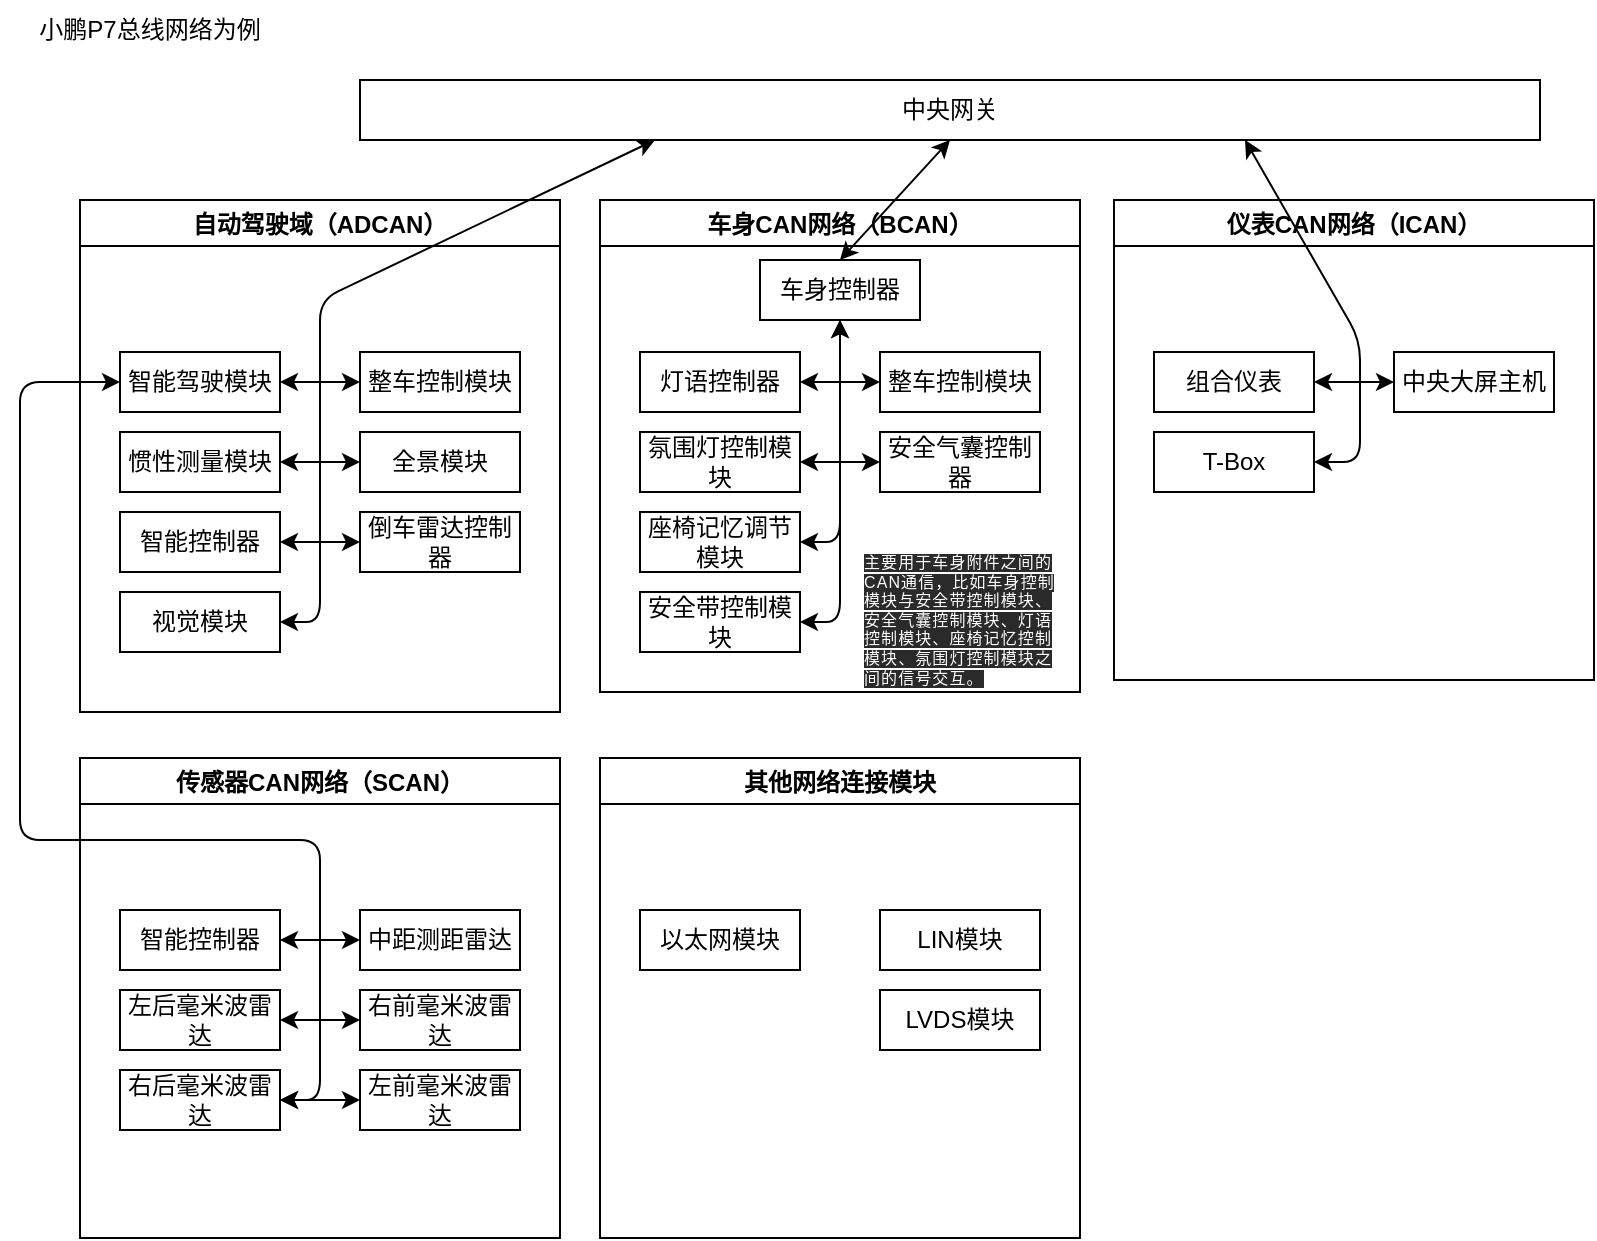 <mxfile>
    <diagram id="RREEJKZW6znYRXV1Z6Xt" name="Page-1">
        <mxGraphModel dx="505" dy="907" grid="1" gridSize="10" guides="1" tooltips="1" connect="1" arrows="1" fold="1" page="1" pageScale="1" pageWidth="827" pageHeight="1169" math="0" shadow="0">
            <root>
                <mxCell id="0"/>
                <mxCell id="1" parent="0"/>
                <mxCell id="4" value="小鹏P7总线网络为例" style="text;html=1;strokeColor=none;fillColor=none;align=center;verticalAlign=middle;whiteSpace=wrap;rounded=0;" vertex="1" parent="1">
                    <mxGeometry x="30" y="50" width="150" height="30" as="geometry"/>
                </mxCell>
                <mxCell id="11" value="自动驾驶域（ADCAN）" style="swimlane;" vertex="1" parent="1">
                    <mxGeometry x="70" y="150" width="240" height="256" as="geometry"/>
                </mxCell>
                <mxCell id="13" style="edgeStyle=none;html=1;exitX=1;exitY=0.5;exitDx=0;exitDy=0;entryX=0;entryY=0.5;entryDx=0;entryDy=0;endArrow=classic;endFill=1;startArrow=classic;startFill=1;" edge="1" parent="11" source="3" target="5">
                    <mxGeometry relative="1" as="geometry"/>
                </mxCell>
                <mxCell id="3" value="智能驾驶模块" style="rounded=0;whiteSpace=wrap;html=1;" vertex="1" parent="11">
                    <mxGeometry x="20" y="76" width="80" height="30" as="geometry"/>
                </mxCell>
                <mxCell id="5" value="整车控制模块" style="rounded=0;whiteSpace=wrap;html=1;" vertex="1" parent="11">
                    <mxGeometry x="140" y="76" width="80" height="30" as="geometry"/>
                </mxCell>
                <mxCell id="6" value="惯性测量模块" style="rounded=0;whiteSpace=wrap;html=1;" vertex="1" parent="11">
                    <mxGeometry x="20" y="116" width="80" height="30" as="geometry"/>
                </mxCell>
                <mxCell id="14" value="" style="edgeStyle=none;html=1;entryX=1;entryY=0.5;entryDx=0;entryDy=0;endArrow=classic;endFill=1;startArrow=classic;startFill=1;" edge="1" parent="11" source="7" target="6">
                    <mxGeometry relative="1" as="geometry"/>
                </mxCell>
                <mxCell id="7" value="全景模块" style="rounded=0;whiteSpace=wrap;html=1;" vertex="1" parent="11">
                    <mxGeometry x="140" y="116" width="80" height="30" as="geometry"/>
                </mxCell>
                <mxCell id="8" value="智能控制器" style="rounded=0;whiteSpace=wrap;html=1;" vertex="1" parent="11">
                    <mxGeometry x="20" y="156" width="80" height="30" as="geometry"/>
                </mxCell>
                <mxCell id="15" style="edgeStyle=none;html=1;exitX=0;exitY=0.5;exitDx=0;exitDy=0;entryX=1;entryY=0.5;entryDx=0;entryDy=0;endArrow=classic;endFill=1;startArrow=classic;startFill=1;" edge="1" parent="11" source="9" target="8">
                    <mxGeometry relative="1" as="geometry"/>
                </mxCell>
                <mxCell id="9" value="倒车雷达控制器" style="rounded=0;whiteSpace=wrap;html=1;" vertex="1" parent="11">
                    <mxGeometry x="140" y="156" width="80" height="30" as="geometry"/>
                </mxCell>
                <mxCell id="10" value="视觉模块" style="rounded=0;whiteSpace=wrap;html=1;" vertex="1" parent="11">
                    <mxGeometry x="20" y="196" width="80" height="30" as="geometry"/>
                </mxCell>
                <mxCell id="16" value="&lt;span style=&quot;font-style: normal; font-weight: normal; letter-spacing: 0.544px; text-align: justify; text-indent: 0px; text-transform: none; word-spacing: 0px; text-decoration: none; display: inline; float: none; font-size: 9px;&quot;&gt;&lt;font color=&quot;#ffffff&quot; style=&quot;font-size: 9px;&quot;&gt;主要用于自动驾驶单元与惯性测量单元、视觉模块、雷达、整车控制器、全景模块之间的通信。&lt;/font&gt;&lt;/span&gt;" style="text;whiteSpace=wrap;html=1;fontSize=9;" vertex="1" parent="11">
                    <mxGeometry x="130" y="196" width="110" height="60" as="geometry"/>
                </mxCell>
                <mxCell id="17" value="车身CAN网络（BCAN）" style="swimlane;" vertex="1" parent="1">
                    <mxGeometry x="330" y="150" width="240" height="246" as="geometry"/>
                </mxCell>
                <mxCell id="18" style="edgeStyle=none;html=1;exitX=0.5;exitY=1;exitDx=0;exitDy=0;entryX=1;entryY=0.5;entryDx=0;entryDy=0;startArrow=classic;startFill=1;" edge="1" parent="17" source="19" target="29">
                    <mxGeometry relative="1" as="geometry">
                        <Array as="points">
                            <mxPoint x="120" y="211"/>
                        </Array>
                    </mxGeometry>
                </mxCell>
                <mxCell id="19" value="车身控制器" style="rounded=0;whiteSpace=wrap;html=1;" vertex="1" parent="17">
                    <mxGeometry x="80" y="30" width="80" height="30" as="geometry"/>
                </mxCell>
                <mxCell id="20" style="edgeStyle=none;html=1;exitX=1;exitY=0.5;exitDx=0;exitDy=0;entryX=0;entryY=0.5;entryDx=0;entryDy=0;endArrow=classic;endFill=1;startArrow=classic;startFill=1;" edge="1" parent="17" source="21" target="22">
                    <mxGeometry relative="1" as="geometry"/>
                </mxCell>
                <mxCell id="21" value="灯语控制器" style="rounded=0;whiteSpace=wrap;html=1;" vertex="1" parent="17">
                    <mxGeometry x="20" y="76" width="80" height="30" as="geometry"/>
                </mxCell>
                <mxCell id="22" value="整车控制模块" style="rounded=0;whiteSpace=wrap;html=1;" vertex="1" parent="17">
                    <mxGeometry x="140" y="76" width="80" height="30" as="geometry"/>
                </mxCell>
                <mxCell id="23" value="氛围灯控制模块" style="rounded=0;whiteSpace=wrap;html=1;" vertex="1" parent="17">
                    <mxGeometry x="20" y="116" width="80" height="30" as="geometry"/>
                </mxCell>
                <mxCell id="24" value="" style="edgeStyle=none;html=1;entryX=1;entryY=0.5;entryDx=0;entryDy=0;endArrow=classic;endFill=1;startArrow=classic;startFill=1;" edge="1" parent="17" source="25" target="23">
                    <mxGeometry relative="1" as="geometry"/>
                </mxCell>
                <mxCell id="25" value="安全气囊控制器" style="rounded=0;whiteSpace=wrap;html=1;" vertex="1" parent="17">
                    <mxGeometry x="140" y="116" width="80" height="30" as="geometry"/>
                </mxCell>
                <mxCell id="26" value="座椅记忆调节模块" style="rounded=0;whiteSpace=wrap;html=1;" vertex="1" parent="17">
                    <mxGeometry x="20" y="156" width="80" height="30" as="geometry"/>
                </mxCell>
                <mxCell id="27" style="edgeStyle=none;html=1;exitX=0.5;exitY=1;exitDx=0;exitDy=0;entryX=1;entryY=0.5;entryDx=0;entryDy=0;endArrow=classic;endFill=1;startArrow=classic;startFill=1;" edge="1" parent="17" source="19" target="26">
                    <mxGeometry relative="1" as="geometry">
                        <mxPoint x="140" y="171" as="sourcePoint"/>
                        <Array as="points">
                            <mxPoint x="120" y="171"/>
                        </Array>
                    </mxGeometry>
                </mxCell>
                <mxCell id="29" value="安全带控制模块" style="rounded=0;whiteSpace=wrap;html=1;" vertex="1" parent="17">
                    <mxGeometry x="20" y="196" width="80" height="30" as="geometry"/>
                </mxCell>
                <mxCell id="70" value="&lt;span style=&quot;color: rgb(255 , 255 , 255) ; font-family: &amp;#34;helvetica&amp;#34; ; font-size: 8px ; font-style: normal ; font-weight: 400 ; letter-spacing: 0.544px ; text-align: justify ; text-indent: 0px ; text-transform: none ; word-spacing: 0px ; background-color: rgb(42 , 42 , 42) ; display: inline ; float: none&quot;&gt;主要用于车身附件之间的CAN通信，比如车身控制模块与安全带控制模块、安全气囊控制模块、灯语控制模块、座椅记忆控制模块、氛围灯控制模块之间的信号交互。&lt;/span&gt;" style="text;whiteSpace=wrap;html=1;fontSize=8;fontColor=#FFFFFF;" vertex="1" parent="17">
                    <mxGeometry x="130" y="170" width="100" height="70" as="geometry"/>
                </mxCell>
                <mxCell id="44" value="仪表CAN网络（ICAN）" style="swimlane;" vertex="1" parent="1">
                    <mxGeometry x="587" y="150" width="240" height="240" as="geometry"/>
                </mxCell>
                <mxCell id="47" style="edgeStyle=none;html=1;exitX=1;exitY=0.5;exitDx=0;exitDy=0;entryX=0;entryY=0.5;entryDx=0;entryDy=0;endArrow=classic;endFill=1;startArrow=classic;startFill=1;" edge="1" parent="44" source="48" target="49">
                    <mxGeometry relative="1" as="geometry"/>
                </mxCell>
                <mxCell id="48" value="组合仪表" style="rounded=0;whiteSpace=wrap;html=1;" vertex="1" parent="44">
                    <mxGeometry x="20" y="76" width="80" height="30" as="geometry"/>
                </mxCell>
                <mxCell id="49" value="中央大屏主机" style="rounded=0;whiteSpace=wrap;html=1;" vertex="1" parent="44">
                    <mxGeometry x="140" y="76" width="80" height="30" as="geometry"/>
                </mxCell>
                <mxCell id="50" value="T-Box" style="rounded=0;whiteSpace=wrap;html=1;" vertex="1" parent="44">
                    <mxGeometry x="20" y="116" width="80" height="30" as="geometry"/>
                </mxCell>
                <mxCell id="56" value="中央网关" style="rounded=0;whiteSpace=wrap;html=1;" vertex="1" parent="1">
                    <mxGeometry x="210" y="90" width="590" height="30" as="geometry"/>
                </mxCell>
                <mxCell id="12" style="edgeStyle=none;html=1;exitX=0.25;exitY=1;exitDx=0;exitDy=0;entryX=1;entryY=0.5;entryDx=0;entryDy=0;startArrow=classic;startFill=1;" edge="1" parent="1" source="56" target="10">
                    <mxGeometry relative="1" as="geometry">
                        <mxPoint x="190" y="210" as="sourcePoint"/>
                        <Array as="points">
                            <mxPoint x="190" y="200"/>
                            <mxPoint x="190" y="361"/>
                        </Array>
                    </mxGeometry>
                </mxCell>
                <mxCell id="57" style="edgeStyle=none;html=1;exitX=0.5;exitY=0;exitDx=0;exitDy=0;entryX=0.5;entryY=1;entryDx=0;entryDy=0;fontSize=12;fontColor=#FFFFFF;startArrow=classic;startFill=1;endArrow=classic;endFill=1;" edge="1" parent="1" source="19" target="56">
                    <mxGeometry relative="1" as="geometry">
                        <Array as="points"/>
                    </mxGeometry>
                </mxCell>
                <mxCell id="51" value="" style="edgeStyle=none;html=1;entryX=1;entryY=0.5;entryDx=0;entryDy=0;endArrow=classic;endFill=1;startArrow=classic;startFill=1;exitX=0.75;exitY=1;exitDx=0;exitDy=0;" edge="1" parent="1" source="56" target="50">
                    <mxGeometry relative="1" as="geometry">
                        <mxPoint x="700" y="190" as="sourcePoint"/>
                        <Array as="points">
                            <mxPoint x="710" y="220"/>
                            <mxPoint x="710" y="281"/>
                        </Array>
                    </mxGeometry>
                </mxCell>
                <mxCell id="58" value="传感器CAN网络（SCAN）" style="swimlane;" vertex="1" parent="1">
                    <mxGeometry x="70" y="429" width="240" height="240" as="geometry"/>
                </mxCell>
                <mxCell id="59" style="edgeStyle=none;html=1;exitX=1;exitY=0.5;exitDx=0;exitDy=0;entryX=0;entryY=0.5;entryDx=0;entryDy=0;endArrow=classic;endFill=1;startArrow=classic;startFill=1;" edge="1" parent="58" source="60" target="61">
                    <mxGeometry relative="1" as="geometry"/>
                </mxCell>
                <mxCell id="60" value="智能控制器" style="rounded=0;whiteSpace=wrap;html=1;" vertex="1" parent="58">
                    <mxGeometry x="20" y="76" width="80" height="30" as="geometry"/>
                </mxCell>
                <mxCell id="61" value="中距测距雷达" style="rounded=0;whiteSpace=wrap;html=1;" vertex="1" parent="58">
                    <mxGeometry x="140" y="76" width="80" height="30" as="geometry"/>
                </mxCell>
                <mxCell id="62" value="左后毫米波雷达" style="rounded=0;whiteSpace=wrap;html=1;" vertex="1" parent="58">
                    <mxGeometry x="20" y="116" width="80" height="30" as="geometry"/>
                </mxCell>
                <mxCell id="63" value="" style="edgeStyle=none;html=1;entryX=1;entryY=0.5;entryDx=0;entryDy=0;endArrow=classic;endFill=1;startArrow=classic;startFill=1;" edge="1" parent="58" source="64" target="62">
                    <mxGeometry relative="1" as="geometry"/>
                </mxCell>
                <mxCell id="64" value="右前毫米波雷达" style="rounded=0;whiteSpace=wrap;html=1;" vertex="1" parent="58">
                    <mxGeometry x="140" y="116" width="80" height="30" as="geometry"/>
                </mxCell>
                <mxCell id="65" value="右后毫米波雷达" style="rounded=0;whiteSpace=wrap;html=1;" vertex="1" parent="58">
                    <mxGeometry x="20" y="156" width="80" height="30" as="geometry"/>
                </mxCell>
                <mxCell id="66" style="edgeStyle=none;html=1;exitX=0;exitY=0.5;exitDx=0;exitDy=0;entryX=1;entryY=0.5;entryDx=0;entryDy=0;endArrow=classic;endFill=1;startArrow=classic;startFill=1;" edge="1" parent="58" source="67" target="65">
                    <mxGeometry relative="1" as="geometry"/>
                </mxCell>
                <mxCell id="67" value="左前毫米波雷达" style="rounded=0;whiteSpace=wrap;html=1;" vertex="1" parent="58">
                    <mxGeometry x="140" y="156" width="80" height="30" as="geometry"/>
                </mxCell>
                <mxCell id="69" style="edgeStyle=none;html=1;exitX=0;exitY=0.5;exitDx=0;exitDy=0;fontSize=12;fontColor=#FFFFFF;startArrow=classic;startFill=1;endArrow=classic;endFill=1;entryX=1;entryY=0.5;entryDx=0;entryDy=0;" edge="1" parent="1" source="3" target="65">
                    <mxGeometry relative="1" as="geometry">
                        <mxPoint x="170" y="691" as="targetPoint"/>
                        <Array as="points">
                            <mxPoint x="40" y="241"/>
                            <mxPoint x="40" y="470"/>
                            <mxPoint x="190" y="470"/>
                            <mxPoint x="190" y="600"/>
                        </Array>
                    </mxGeometry>
                </mxCell>
                <mxCell id="71" value="其他网络连接模块" style="swimlane;" vertex="1" parent="1">
                    <mxGeometry x="330" y="429" width="240" height="240" as="geometry"/>
                </mxCell>
                <mxCell id="73" value="以太网模块" style="rounded=0;whiteSpace=wrap;html=1;" vertex="1" parent="71">
                    <mxGeometry x="20" y="76" width="80" height="30" as="geometry"/>
                </mxCell>
                <mxCell id="74" value="LIN模块" style="rounded=0;whiteSpace=wrap;html=1;" vertex="1" parent="71">
                    <mxGeometry x="140" y="76" width="80" height="30" as="geometry"/>
                </mxCell>
                <mxCell id="77" value="LVDS模块" style="rounded=0;whiteSpace=wrap;html=1;" vertex="1" parent="71">
                    <mxGeometry x="140" y="116" width="80" height="30" as="geometry"/>
                </mxCell>
            </root>
        </mxGraphModel>
    </diagram>
</mxfile>